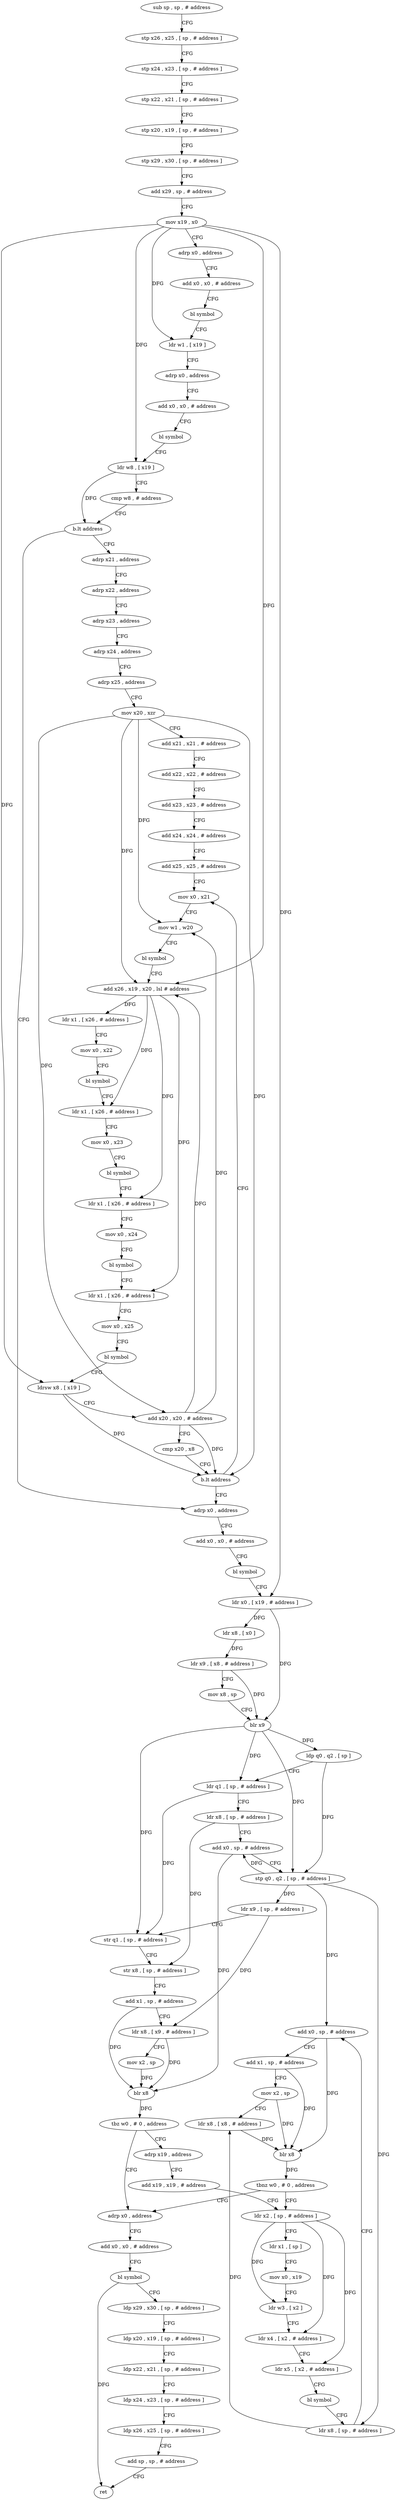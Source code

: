 digraph "func" {
"71512" [label = "sub sp , sp , # address" ]
"71516" [label = "stp x26 , x25 , [ sp , # address ]" ]
"71520" [label = "stp x24 , x23 , [ sp , # address ]" ]
"71524" [label = "stp x22 , x21 , [ sp , # address ]" ]
"71528" [label = "stp x20 , x19 , [ sp , # address ]" ]
"71532" [label = "stp x29 , x30 , [ sp , # address ]" ]
"71536" [label = "add x29 , sp , # address" ]
"71540" [label = "mov x19 , x0" ]
"71544" [label = "adrp x0 , address" ]
"71548" [label = "add x0 , x0 , # address" ]
"71552" [label = "bl symbol" ]
"71556" [label = "ldr w1 , [ x19 ]" ]
"71560" [label = "adrp x0 , address" ]
"71564" [label = "add x0 , x0 , # address" ]
"71568" [label = "bl symbol" ]
"71572" [label = "ldr w8 , [ x19 ]" ]
"71576" [label = "cmp w8 , # address" ]
"71580" [label = "b.lt address" ]
"71708" [label = "adrp x0 , address" ]
"71584" [label = "adrp x21 , address" ]
"71712" [label = "add x0 , x0 , # address" ]
"71716" [label = "bl symbol" ]
"71720" [label = "ldr x0 , [ x19 , # address ]" ]
"71724" [label = "ldr x8 , [ x0 ]" ]
"71728" [label = "ldr x9 , [ x8 , # address ]" ]
"71732" [label = "mov x8 , sp" ]
"71736" [label = "blr x9" ]
"71740" [label = "ldp q0 , q2 , [ sp ]" ]
"71744" [label = "ldr q1 , [ sp , # address ]" ]
"71748" [label = "ldr x8 , [ sp , # address ]" ]
"71752" [label = "add x0 , sp , # address" ]
"71756" [label = "stp q0 , q2 , [ sp , # address ]" ]
"71760" [label = "ldr x9 , [ sp , # address ]" ]
"71764" [label = "str q1 , [ sp , # address ]" ]
"71768" [label = "str x8 , [ sp , # address ]" ]
"71772" [label = "add x1 , sp , # address" ]
"71776" [label = "ldr x8 , [ x9 , # address ]" ]
"71780" [label = "mov x2 , sp" ]
"71784" [label = "blr x8" ]
"71788" [label = "tbz w0 , # 0 , address" ]
"71856" [label = "adrp x0 , address" ]
"71792" [label = "adrp x19 , address" ]
"71588" [label = "adrp x22 , address" ]
"71592" [label = "adrp x23 , address" ]
"71596" [label = "adrp x24 , address" ]
"71600" [label = "adrp x25 , address" ]
"71604" [label = "mov x20 , xzr" ]
"71608" [label = "add x21 , x21 , # address" ]
"71612" [label = "add x22 , x22 , # address" ]
"71616" [label = "add x23 , x23 , # address" ]
"71620" [label = "add x24 , x24 , # address" ]
"71624" [label = "add x25 , x25 , # address" ]
"71628" [label = "mov x0 , x21" ]
"71860" [label = "add x0 , x0 , # address" ]
"71864" [label = "bl symbol" ]
"71868" [label = "ldp x29 , x30 , [ sp , # address ]" ]
"71872" [label = "ldp x20 , x19 , [ sp , # address ]" ]
"71876" [label = "ldp x22 , x21 , [ sp , # address ]" ]
"71880" [label = "ldp x24 , x23 , [ sp , # address ]" ]
"71884" [label = "ldp x26 , x25 , [ sp , # address ]" ]
"71888" [label = "add sp , sp , # address" ]
"71892" [label = "ret" ]
"71796" [label = "add x19 , x19 , # address" ]
"71800" [label = "ldr x2 , [ sp , # address ]" ]
"71632" [label = "mov w1 , w20" ]
"71636" [label = "bl symbol" ]
"71640" [label = "add x26 , x19 , x20 , lsl # address" ]
"71644" [label = "ldr x1 , [ x26 , # address ]" ]
"71648" [label = "mov x0 , x22" ]
"71652" [label = "bl symbol" ]
"71656" [label = "ldr x1 , [ x26 , # address ]" ]
"71660" [label = "mov x0 , x23" ]
"71664" [label = "bl symbol" ]
"71668" [label = "ldr x1 , [ x26 , # address ]" ]
"71672" [label = "mov x0 , x24" ]
"71676" [label = "bl symbol" ]
"71680" [label = "ldr x1 , [ x26 , # address ]" ]
"71684" [label = "mov x0 , x25" ]
"71688" [label = "bl symbol" ]
"71692" [label = "ldrsw x8 , [ x19 ]" ]
"71696" [label = "add x20 , x20 , # address" ]
"71700" [label = "cmp x20 , x8" ]
"71704" [label = "b.lt address" ]
"71804" [label = "ldr x1 , [ sp ]" ]
"71808" [label = "mov x0 , x19" ]
"71812" [label = "ldr w3 , [ x2 ]" ]
"71816" [label = "ldr x4 , [ x2 , # address ]" ]
"71820" [label = "ldr x5 , [ x2 , # address ]" ]
"71824" [label = "bl symbol" ]
"71828" [label = "ldr x8 , [ sp , # address ]" ]
"71832" [label = "add x0 , sp , # address" ]
"71836" [label = "add x1 , sp , # address" ]
"71840" [label = "mov x2 , sp" ]
"71844" [label = "ldr x8 , [ x8 , # address ]" ]
"71848" [label = "blr x8" ]
"71852" [label = "tbnz w0 , # 0 , address" ]
"71512" -> "71516" [ label = "CFG" ]
"71516" -> "71520" [ label = "CFG" ]
"71520" -> "71524" [ label = "CFG" ]
"71524" -> "71528" [ label = "CFG" ]
"71528" -> "71532" [ label = "CFG" ]
"71532" -> "71536" [ label = "CFG" ]
"71536" -> "71540" [ label = "CFG" ]
"71540" -> "71544" [ label = "CFG" ]
"71540" -> "71556" [ label = "DFG" ]
"71540" -> "71572" [ label = "DFG" ]
"71540" -> "71720" [ label = "DFG" ]
"71540" -> "71640" [ label = "DFG" ]
"71540" -> "71692" [ label = "DFG" ]
"71544" -> "71548" [ label = "CFG" ]
"71548" -> "71552" [ label = "CFG" ]
"71552" -> "71556" [ label = "CFG" ]
"71556" -> "71560" [ label = "CFG" ]
"71560" -> "71564" [ label = "CFG" ]
"71564" -> "71568" [ label = "CFG" ]
"71568" -> "71572" [ label = "CFG" ]
"71572" -> "71576" [ label = "CFG" ]
"71572" -> "71580" [ label = "DFG" ]
"71576" -> "71580" [ label = "CFG" ]
"71580" -> "71708" [ label = "CFG" ]
"71580" -> "71584" [ label = "CFG" ]
"71708" -> "71712" [ label = "CFG" ]
"71584" -> "71588" [ label = "CFG" ]
"71712" -> "71716" [ label = "CFG" ]
"71716" -> "71720" [ label = "CFG" ]
"71720" -> "71724" [ label = "DFG" ]
"71720" -> "71736" [ label = "DFG" ]
"71724" -> "71728" [ label = "DFG" ]
"71728" -> "71732" [ label = "CFG" ]
"71728" -> "71736" [ label = "DFG" ]
"71732" -> "71736" [ label = "CFG" ]
"71736" -> "71740" [ label = "DFG" ]
"71736" -> "71756" [ label = "DFG" ]
"71736" -> "71744" [ label = "DFG" ]
"71736" -> "71764" [ label = "DFG" ]
"71740" -> "71744" [ label = "CFG" ]
"71740" -> "71756" [ label = "DFG" ]
"71744" -> "71748" [ label = "CFG" ]
"71744" -> "71764" [ label = "DFG" ]
"71748" -> "71752" [ label = "CFG" ]
"71748" -> "71768" [ label = "DFG" ]
"71752" -> "71756" [ label = "CFG" ]
"71752" -> "71784" [ label = "DFG" ]
"71756" -> "71760" [ label = "DFG" ]
"71756" -> "71752" [ label = "DFG" ]
"71756" -> "71828" [ label = "DFG" ]
"71756" -> "71832" [ label = "DFG" ]
"71760" -> "71764" [ label = "CFG" ]
"71760" -> "71776" [ label = "DFG" ]
"71764" -> "71768" [ label = "CFG" ]
"71768" -> "71772" [ label = "CFG" ]
"71772" -> "71776" [ label = "CFG" ]
"71772" -> "71784" [ label = "DFG" ]
"71776" -> "71780" [ label = "CFG" ]
"71776" -> "71784" [ label = "DFG" ]
"71780" -> "71784" [ label = "DFG" ]
"71784" -> "71788" [ label = "DFG" ]
"71788" -> "71856" [ label = "CFG" ]
"71788" -> "71792" [ label = "CFG" ]
"71856" -> "71860" [ label = "CFG" ]
"71792" -> "71796" [ label = "CFG" ]
"71588" -> "71592" [ label = "CFG" ]
"71592" -> "71596" [ label = "CFG" ]
"71596" -> "71600" [ label = "CFG" ]
"71600" -> "71604" [ label = "CFG" ]
"71604" -> "71608" [ label = "CFG" ]
"71604" -> "71632" [ label = "DFG" ]
"71604" -> "71640" [ label = "DFG" ]
"71604" -> "71696" [ label = "DFG" ]
"71604" -> "71704" [ label = "DFG" ]
"71608" -> "71612" [ label = "CFG" ]
"71612" -> "71616" [ label = "CFG" ]
"71616" -> "71620" [ label = "CFG" ]
"71620" -> "71624" [ label = "CFG" ]
"71624" -> "71628" [ label = "CFG" ]
"71628" -> "71632" [ label = "CFG" ]
"71860" -> "71864" [ label = "CFG" ]
"71864" -> "71868" [ label = "CFG" ]
"71864" -> "71892" [ label = "DFG" ]
"71868" -> "71872" [ label = "CFG" ]
"71872" -> "71876" [ label = "CFG" ]
"71876" -> "71880" [ label = "CFG" ]
"71880" -> "71884" [ label = "CFG" ]
"71884" -> "71888" [ label = "CFG" ]
"71888" -> "71892" [ label = "CFG" ]
"71796" -> "71800" [ label = "CFG" ]
"71800" -> "71804" [ label = "CFG" ]
"71800" -> "71812" [ label = "DFG" ]
"71800" -> "71816" [ label = "DFG" ]
"71800" -> "71820" [ label = "DFG" ]
"71632" -> "71636" [ label = "CFG" ]
"71636" -> "71640" [ label = "CFG" ]
"71640" -> "71644" [ label = "DFG" ]
"71640" -> "71656" [ label = "DFG" ]
"71640" -> "71668" [ label = "DFG" ]
"71640" -> "71680" [ label = "DFG" ]
"71644" -> "71648" [ label = "CFG" ]
"71648" -> "71652" [ label = "CFG" ]
"71652" -> "71656" [ label = "CFG" ]
"71656" -> "71660" [ label = "CFG" ]
"71660" -> "71664" [ label = "CFG" ]
"71664" -> "71668" [ label = "CFG" ]
"71668" -> "71672" [ label = "CFG" ]
"71672" -> "71676" [ label = "CFG" ]
"71676" -> "71680" [ label = "CFG" ]
"71680" -> "71684" [ label = "CFG" ]
"71684" -> "71688" [ label = "CFG" ]
"71688" -> "71692" [ label = "CFG" ]
"71692" -> "71696" [ label = "CFG" ]
"71692" -> "71704" [ label = "DFG" ]
"71696" -> "71700" [ label = "CFG" ]
"71696" -> "71632" [ label = "DFG" ]
"71696" -> "71640" [ label = "DFG" ]
"71696" -> "71704" [ label = "DFG" ]
"71700" -> "71704" [ label = "CFG" ]
"71704" -> "71628" [ label = "CFG" ]
"71704" -> "71708" [ label = "CFG" ]
"71804" -> "71808" [ label = "CFG" ]
"71808" -> "71812" [ label = "CFG" ]
"71812" -> "71816" [ label = "CFG" ]
"71816" -> "71820" [ label = "CFG" ]
"71820" -> "71824" [ label = "CFG" ]
"71824" -> "71828" [ label = "CFG" ]
"71828" -> "71832" [ label = "CFG" ]
"71828" -> "71844" [ label = "DFG" ]
"71832" -> "71836" [ label = "CFG" ]
"71832" -> "71848" [ label = "DFG" ]
"71836" -> "71840" [ label = "CFG" ]
"71836" -> "71848" [ label = "DFG" ]
"71840" -> "71844" [ label = "CFG" ]
"71840" -> "71848" [ label = "DFG" ]
"71844" -> "71848" [ label = "DFG" ]
"71848" -> "71852" [ label = "DFG" ]
"71852" -> "71800" [ label = "CFG" ]
"71852" -> "71856" [ label = "CFG" ]
}
